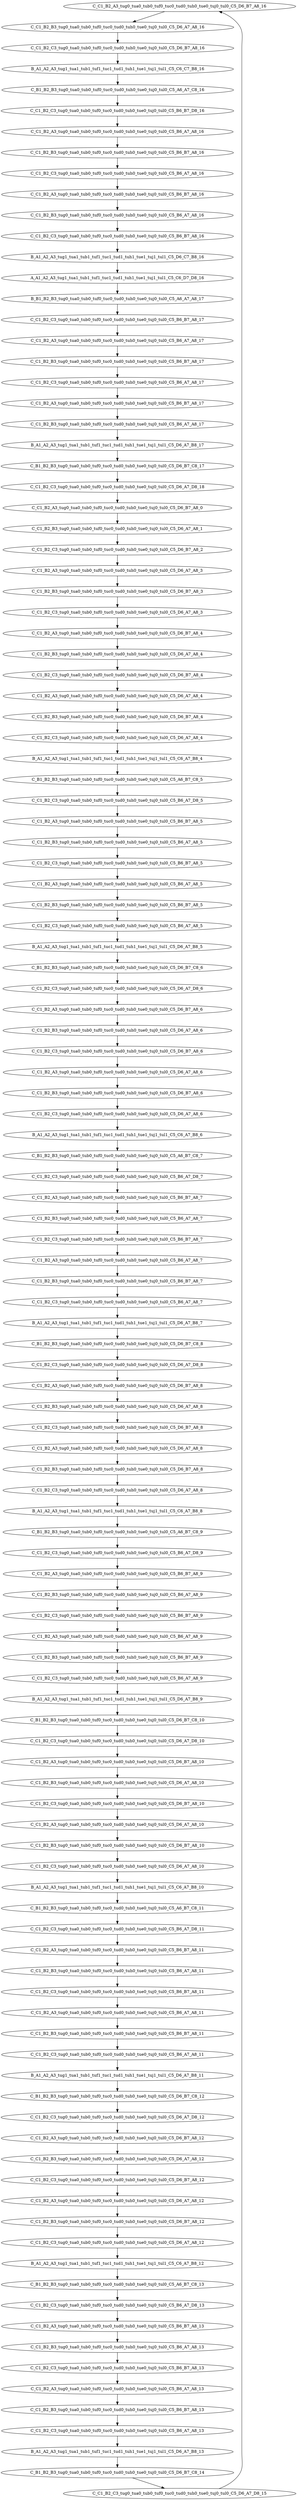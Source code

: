 digraph Test{
C_C1_B2_A3_tug0_tua0_tub0_tuf0_tuc0_tud0_tuh0_tue0_tuj0_tul0_C5_D6_B7_A8_16 -> C_C1_B2_B3_tug0_tua0_tub0_tuf0_tuc0_tud0_tuh0_tue0_tuj0_tul0_C5_D6_A7_A8_16 -> C_C1_B2_C3_tug0_tua0_tub0_tuf0_tuc0_tud0_tuh0_tue0_tuj0_tul0_C5_D6_B7_A8_16 -> B_A1_A2_A3_tug1_tua1_tub1_tuf1_tuc1_tud1_tuh1_tue1_tuj1_tul1_C5_C6_C7_B8_16 -> C_B1_B2_B3_tug0_tua0_tub0_tuf0_tuc0_tud0_tuh0_tue0_tuj0_tul0_C5_A6_A7_C8_16 -> C_C1_B2_C3_tug0_tua0_tub0_tuf0_tuc0_tud0_tuh0_tue0_tuj0_tul0_C5_B6_B7_D8_16 -> C_C1_B2_A3_tug0_tua0_tub0_tuf0_tuc0_tud0_tuh0_tue0_tuj0_tul0_C5_B6_A7_A8_16 -> C_C1_B2_B3_tug0_tua0_tub0_tuf0_tuc0_tud0_tuh0_tue0_tuj0_tul0_C5_B6_B7_A8_16 -> C_C1_B2_C3_tug0_tua0_tub0_tuf0_tuc0_tud0_tuh0_tue0_tuj0_tul0_C5_B6_A7_A8_16 -> C_C1_B2_A3_tug0_tua0_tub0_tuf0_tuc0_tud0_tuh0_tue0_tuj0_tul0_C5_B6_B7_A8_16 -> C_C1_B2_B3_tug0_tua0_tub0_tuf0_tuc0_tud0_tuh0_tue0_tuj0_tul0_C5_B6_A7_A8_16 -> C_C1_B2_C3_tug0_tua0_tub0_tuf0_tuc0_tud0_tuh0_tue0_tuj0_tul0_C5_B6_B7_A8_16 -> B_A1_A2_A3_tug1_tua1_tub1_tuf1_tuc1_tud1_tuh1_tue1_tuj1_tul1_C5_D6_C7_B8_16 -> A_A1_A2_A3_tug1_tua1_tub1_tuf1_tuc1_tud1_tuh1_tue1_tuj1_tul1_C5_C6_D7_D8_16 -> B_B1_B2_B3_tug0_tua0_tub0_tuf0_tuc0_tud0_tuh0_tue0_tuj0_tul0_C5_A6_A7_A8_17 -> C_C1_B2_C3_tug0_tua0_tub0_tuf0_tuc0_tud0_tuh0_tue0_tuj0_tul0_C5_B6_B7_A8_17 -> C_C1_B2_A3_tug0_tua0_tub0_tuf0_tuc0_tud0_tuh0_tue0_tuj0_tul0_C5_B6_A7_A8_17 -> C_C1_B2_B3_tug0_tua0_tub0_tuf0_tuc0_tud0_tuh0_tue0_tuj0_tul0_C5_B6_B7_A8_17 -> C_C1_B2_C3_tug0_tua0_tub0_tuf0_tuc0_tud0_tuh0_tue0_tuj0_tul0_C5_B6_A7_A8_17 -> C_C1_B2_A3_tug0_tua0_tub0_tuf0_tuc0_tud0_tuh0_tue0_tuj0_tul0_C5_B6_B7_A8_17 -> C_C1_B2_B3_tug0_tua0_tub0_tuf0_tuc0_tud0_tuh0_tue0_tuj0_tul0_C5_B6_A7_A8_17 -> B_A1_A2_A3_tug1_tua1_tub1_tuf1_tuc1_tud1_tuh1_tue1_tuj1_tul1_C5_D6_A7_B8_17 -> C_B1_B2_B3_tug0_tua0_tub0_tuf0_tuc0_tud0_tuh0_tue0_tuj0_tul0_C5_D6_B7_C8_17 -> C_C1_B2_C3_tug0_tua0_tub0_tuf0_tuc0_tud0_tuh0_tue0_tuj0_tul0_C5_D6_A7_D8_18 -> C_C1_B2_A3_tug0_tua0_tub0_tuf0_tuc0_tud0_tuh0_tue0_tuj0_tul0_C5_D6_B7_A8_0 -> C_C1_B2_B3_tug0_tua0_tub0_tuf0_tuc0_tud0_tuh0_tue0_tuj0_tul0_C5_D6_A7_A8_1 -> C_C1_B2_C3_tug0_tua0_tub0_tuf0_tuc0_tud0_tuh0_tue0_tuj0_tul0_C5_D6_B7_A8_2 -> C_C1_B2_A3_tug0_tua0_tub0_tuf0_tuc0_tud0_tuh0_tue0_tuj0_tul0_C5_D6_A7_A8_3 -> C_C1_B2_B3_tug0_tua0_tub0_tuf0_tuc0_tud0_tuh0_tue0_tuj0_tul0_C5_D6_B7_A8_3 -> C_C1_B2_C3_tug0_tua0_tub0_tuf0_tuc0_tud0_tuh0_tue0_tuj0_tul0_C5_D6_A7_A8_3 -> C_C1_B2_A3_tug0_tua0_tub0_tuf0_tuc0_tud0_tuh0_tue0_tuj0_tul0_C5_D6_B7_A8_4 -> C_C1_B2_B3_tug0_tua0_tub0_tuf0_tuc0_tud0_tuh0_tue0_tuj0_tul0_C5_D6_A7_A8_4 -> C_C1_B2_C3_tug0_tua0_tub0_tuf0_tuc0_tud0_tuh0_tue0_tuj0_tul0_C5_D6_B7_A8_4 -> C_C1_B2_A3_tug0_tua0_tub0_tuf0_tuc0_tud0_tuh0_tue0_tuj0_tul0_C5_D6_A7_A8_4 -> C_C1_B2_B3_tug0_tua0_tub0_tuf0_tuc0_tud0_tuh0_tue0_tuj0_tul0_C5_D6_B7_A8_4 -> C_C1_B2_C3_tug0_tua0_tub0_tuf0_tuc0_tud0_tuh0_tue0_tuj0_tul0_C5_D6_A7_A8_4 -> B_A1_A2_A3_tug1_tua1_tub1_tuf1_tuc1_tud1_tuh1_tue1_tuj1_tul1_C5_C6_A7_B8_4 -> C_B1_B2_B3_tug0_tua0_tub0_tuf0_tuc0_tud0_tuh0_tue0_tuj0_tul0_C5_A6_B7_C8_5 -> C_C1_B2_C3_tug0_tua0_tub0_tuf0_tuc0_tud0_tuh0_tue0_tuj0_tul0_C5_B6_A7_D8_5 -> C_C1_B2_A3_tug0_tua0_tub0_tuf0_tuc0_tud0_tuh0_tue0_tuj0_tul0_C5_B6_B7_A8_5 -> C_C1_B2_B3_tug0_tua0_tub0_tuf0_tuc0_tud0_tuh0_tue0_tuj0_tul0_C5_B6_A7_A8_5 -> C_C1_B2_C3_tug0_tua0_tub0_tuf0_tuc0_tud0_tuh0_tue0_tuj0_tul0_C5_B6_B7_A8_5 -> C_C1_B2_A3_tug0_tua0_tub0_tuf0_tuc0_tud0_tuh0_tue0_tuj0_tul0_C5_B6_A7_A8_5 -> C_C1_B2_B3_tug0_tua0_tub0_tuf0_tuc0_tud0_tuh0_tue0_tuj0_tul0_C5_B6_B7_A8_5 -> C_C1_B2_C3_tug0_tua0_tub0_tuf0_tuc0_tud0_tuh0_tue0_tuj0_tul0_C5_B6_A7_A8_5 -> B_A1_A2_A3_tug1_tua1_tub1_tuf1_tuc1_tud1_tuh1_tue1_tuj1_tul1_C5_D6_A7_B8_5 -> C_B1_B2_B3_tug0_tua0_tub0_tuf0_tuc0_tud0_tuh0_tue0_tuj0_tul0_C5_D6_B7_C8_6 -> C_C1_B2_C3_tug0_tua0_tub0_tuf0_tuc0_tud0_tuh0_tue0_tuj0_tul0_C5_D6_A7_D8_6 -> C_C1_B2_A3_tug0_tua0_tub0_tuf0_tuc0_tud0_tuh0_tue0_tuj0_tul0_C5_D6_B7_A8_6 -> C_C1_B2_B3_tug0_tua0_tub0_tuf0_tuc0_tud0_tuh0_tue0_tuj0_tul0_C5_D6_A7_A8_6 -> C_C1_B2_C3_tug0_tua0_tub0_tuf0_tuc0_tud0_tuh0_tue0_tuj0_tul0_C5_D6_B7_A8_6 -> C_C1_B2_A3_tug0_tua0_tub0_tuf0_tuc0_tud0_tuh0_tue0_tuj0_tul0_C5_D6_A7_A8_6 -> C_C1_B2_B3_tug0_tua0_tub0_tuf0_tuc0_tud0_tuh0_tue0_tuj0_tul0_C5_D6_B7_A8_6 -> C_C1_B2_C3_tug0_tua0_tub0_tuf0_tuc0_tud0_tuh0_tue0_tuj0_tul0_C5_D6_A7_A8_6 -> B_A1_A2_A3_tug1_tua1_tub1_tuf1_tuc1_tud1_tuh1_tue1_tuj1_tul1_C5_C6_A7_B8_6 -> C_B1_B2_B3_tug0_tua0_tub0_tuf0_tuc0_tud0_tuh0_tue0_tuj0_tul0_C5_A6_B7_C8_7 -> C_C1_B2_C3_tug0_tua0_tub0_tuf0_tuc0_tud0_tuh0_tue0_tuj0_tul0_C5_B6_A7_D8_7 -> C_C1_B2_A3_tug0_tua0_tub0_tuf0_tuc0_tud0_tuh0_tue0_tuj0_tul0_C5_B6_B7_A8_7 -> C_C1_B2_B3_tug0_tua0_tub0_tuf0_tuc0_tud0_tuh0_tue0_tuj0_tul0_C5_B6_A7_A8_7 -> C_C1_B2_C3_tug0_tua0_tub0_tuf0_tuc0_tud0_tuh0_tue0_tuj0_tul0_C5_B6_B7_A8_7 -> C_C1_B2_A3_tug0_tua0_tub0_tuf0_tuc0_tud0_tuh0_tue0_tuj0_tul0_C5_B6_A7_A8_7 -> C_C1_B2_B3_tug0_tua0_tub0_tuf0_tuc0_tud0_tuh0_tue0_tuj0_tul0_C5_B6_B7_A8_7 -> C_C1_B2_C3_tug0_tua0_tub0_tuf0_tuc0_tud0_tuh0_tue0_tuj0_tul0_C5_B6_A7_A8_7 -> B_A1_A2_A3_tug1_tua1_tub1_tuf1_tuc1_tud1_tuh1_tue1_tuj1_tul1_C5_D6_A7_B8_7 -> C_B1_B2_B3_tug0_tua0_tub0_tuf0_tuc0_tud0_tuh0_tue0_tuj0_tul0_C5_D6_B7_C8_8 -> C_C1_B2_C3_tug0_tua0_tub0_tuf0_tuc0_tud0_tuh0_tue0_tuj0_tul0_C5_D6_A7_D8_8 -> C_C1_B2_A3_tug0_tua0_tub0_tuf0_tuc0_tud0_tuh0_tue0_tuj0_tul0_C5_D6_B7_A8_8 -> C_C1_B2_B3_tug0_tua0_tub0_tuf0_tuc0_tud0_tuh0_tue0_tuj0_tul0_C5_D6_A7_A8_8 -> C_C1_B2_C3_tug0_tua0_tub0_tuf0_tuc0_tud0_tuh0_tue0_tuj0_tul0_C5_D6_B7_A8_8 -> C_C1_B2_A3_tug0_tua0_tub0_tuf0_tuc0_tud0_tuh0_tue0_tuj0_tul0_C5_D6_A7_A8_8 -> C_C1_B2_B3_tug0_tua0_tub0_tuf0_tuc0_tud0_tuh0_tue0_tuj0_tul0_C5_D6_B7_A8_8 -> C_C1_B2_C3_tug0_tua0_tub0_tuf0_tuc0_tud0_tuh0_tue0_tuj0_tul0_C5_D6_A7_A8_8 -> B_A1_A2_A3_tug1_tua1_tub1_tuf1_tuc1_tud1_tuh1_tue1_tuj1_tul1_C5_C6_A7_B8_8 -> C_B1_B2_B3_tug0_tua0_tub0_tuf0_tuc0_tud0_tuh0_tue0_tuj0_tul0_C5_A6_B7_C8_9 -> C_C1_B2_C3_tug0_tua0_tub0_tuf0_tuc0_tud0_tuh0_tue0_tuj0_tul0_C5_B6_A7_D8_9 -> C_C1_B2_A3_tug0_tua0_tub0_tuf0_tuc0_tud0_tuh0_tue0_tuj0_tul0_C5_B6_B7_A8_9 -> C_C1_B2_B3_tug0_tua0_tub0_tuf0_tuc0_tud0_tuh0_tue0_tuj0_tul0_C5_B6_A7_A8_9 -> C_C1_B2_C3_tug0_tua0_tub0_tuf0_tuc0_tud0_tuh0_tue0_tuj0_tul0_C5_B6_B7_A8_9 -> C_C1_B2_A3_tug0_tua0_tub0_tuf0_tuc0_tud0_tuh0_tue0_tuj0_tul0_C5_B6_A7_A8_9 -> C_C1_B2_B3_tug0_tua0_tub0_tuf0_tuc0_tud0_tuh0_tue0_tuj0_tul0_C5_B6_B7_A8_9 -> C_C1_B2_C3_tug0_tua0_tub0_tuf0_tuc0_tud0_tuh0_tue0_tuj0_tul0_C5_B6_A7_A8_9 -> B_A1_A2_A3_tug1_tua1_tub1_tuf1_tuc1_tud1_tuh1_tue1_tuj1_tul1_C5_D6_A7_B8_9 -> C_B1_B2_B3_tug0_tua0_tub0_tuf0_tuc0_tud0_tuh0_tue0_tuj0_tul0_C5_D6_B7_C8_10 -> C_C1_B2_C3_tug0_tua0_tub0_tuf0_tuc0_tud0_tuh0_tue0_tuj0_tul0_C5_D6_A7_D8_10 -> C_C1_B2_A3_tug0_tua0_tub0_tuf0_tuc0_tud0_tuh0_tue0_tuj0_tul0_C5_D6_B7_A8_10 -> C_C1_B2_B3_tug0_tua0_tub0_tuf0_tuc0_tud0_tuh0_tue0_tuj0_tul0_C5_D6_A7_A8_10 -> C_C1_B2_C3_tug0_tua0_tub0_tuf0_tuc0_tud0_tuh0_tue0_tuj0_tul0_C5_D6_B7_A8_10 -> C_C1_B2_A3_tug0_tua0_tub0_tuf0_tuc0_tud0_tuh0_tue0_tuj0_tul0_C5_D6_A7_A8_10 -> C_C1_B2_B3_tug0_tua0_tub0_tuf0_tuc0_tud0_tuh0_tue0_tuj0_tul0_C5_D6_B7_A8_10 -> C_C1_B2_C3_tug0_tua0_tub0_tuf0_tuc0_tud0_tuh0_tue0_tuj0_tul0_C5_D6_A7_A8_10 -> B_A1_A2_A3_tug1_tua1_tub1_tuf1_tuc1_tud1_tuh1_tue1_tuj1_tul1_C5_C6_A7_B8_10 -> C_B1_B2_B3_tug0_tua0_tub0_tuf0_tuc0_tud0_tuh0_tue0_tuj0_tul0_C5_A6_B7_C8_11 -> C_C1_B2_C3_tug0_tua0_tub0_tuf0_tuc0_tud0_tuh0_tue0_tuj0_tul0_C5_B6_A7_D8_11 -> C_C1_B2_A3_tug0_tua0_tub0_tuf0_tuc0_tud0_tuh0_tue0_tuj0_tul0_C5_B6_B7_A8_11 -> C_C1_B2_B3_tug0_tua0_tub0_tuf0_tuc0_tud0_tuh0_tue0_tuj0_tul0_C5_B6_A7_A8_11 -> C_C1_B2_C3_tug0_tua0_tub0_tuf0_tuc0_tud0_tuh0_tue0_tuj0_tul0_C5_B6_B7_A8_11 -> C_C1_B2_A3_tug0_tua0_tub0_tuf0_tuc0_tud0_tuh0_tue0_tuj0_tul0_C5_B6_A7_A8_11 -> C_C1_B2_B3_tug0_tua0_tub0_tuf0_tuc0_tud0_tuh0_tue0_tuj0_tul0_C5_B6_B7_A8_11 -> C_C1_B2_C3_tug0_tua0_tub0_tuf0_tuc0_tud0_tuh0_tue0_tuj0_tul0_C5_B6_A7_A8_11 -> B_A1_A2_A3_tug1_tua1_tub1_tuf1_tuc1_tud1_tuh1_tue1_tuj1_tul1_C5_D6_A7_B8_11 -> C_B1_B2_B3_tug0_tua0_tub0_tuf0_tuc0_tud0_tuh0_tue0_tuj0_tul0_C5_D6_B7_C8_12 -> C_C1_B2_C3_tug0_tua0_tub0_tuf0_tuc0_tud0_tuh0_tue0_tuj0_tul0_C5_D6_A7_D8_12 -> C_C1_B2_A3_tug0_tua0_tub0_tuf0_tuc0_tud0_tuh0_tue0_tuj0_tul0_C5_D6_B7_A8_12 -> C_C1_B2_B3_tug0_tua0_tub0_tuf0_tuc0_tud0_tuh0_tue0_tuj0_tul0_C5_D6_A7_A8_12 -> C_C1_B2_C3_tug0_tua0_tub0_tuf0_tuc0_tud0_tuh0_tue0_tuj0_tul0_C5_D6_B7_A8_12 -> C_C1_B2_A3_tug0_tua0_tub0_tuf0_tuc0_tud0_tuh0_tue0_tuj0_tul0_C5_D6_A7_A8_12 -> C_C1_B2_B3_tug0_tua0_tub0_tuf0_tuc0_tud0_tuh0_tue0_tuj0_tul0_C5_D6_B7_A8_12 -> C_C1_B2_C3_tug0_tua0_tub0_tuf0_tuc0_tud0_tuh0_tue0_tuj0_tul0_C5_D6_A7_A8_12 -> B_A1_A2_A3_tug1_tua1_tub1_tuf1_tuc1_tud1_tuh1_tue1_tuj1_tul1_C5_C6_A7_B8_12 -> C_B1_B2_B3_tug0_tua0_tub0_tuf0_tuc0_tud0_tuh0_tue0_tuj0_tul0_C5_A6_B7_C8_13 -> C_C1_B2_C3_tug0_tua0_tub0_tuf0_tuc0_tud0_tuh0_tue0_tuj0_tul0_C5_B6_A7_D8_13 -> C_C1_B2_A3_tug0_tua0_tub0_tuf0_tuc0_tud0_tuh0_tue0_tuj0_tul0_C5_B6_B7_A8_13 -> C_C1_B2_B3_tug0_tua0_tub0_tuf0_tuc0_tud0_tuh0_tue0_tuj0_tul0_C5_B6_A7_A8_13 -> C_C1_B2_C3_tug0_tua0_tub0_tuf0_tuc0_tud0_tuh0_tue0_tuj0_tul0_C5_B6_B7_A8_13 -> C_C1_B2_A3_tug0_tua0_tub0_tuf0_tuc0_tud0_tuh0_tue0_tuj0_tul0_C5_B6_A7_A8_13 -> C_C1_B2_B3_tug0_tua0_tub0_tuf0_tuc0_tud0_tuh0_tue0_tuj0_tul0_C5_B6_B7_A8_13 -> C_C1_B2_C3_tug0_tua0_tub0_tuf0_tuc0_tud0_tuh0_tue0_tuj0_tul0_C5_B6_A7_A8_13 -> B_A1_A2_A3_tug1_tua1_tub1_tuf1_tuc1_tud1_tuh1_tue1_tuj1_tul1_C5_D6_A7_B8_13 -> C_B1_B2_B3_tug0_tua0_tub0_tuf0_tuc0_tud0_tuh0_tue0_tuj0_tul0_C5_D6_B7_C8_14 -> C_C1_B2_C3_tug0_tua0_tub0_tuf0_tuc0_tud0_tuh0_tue0_tuj0_tul0_C5_D6_A7_D8_15 -> C_C1_B2_A3_tug0_tua0_tub0_tuf0_tuc0_tud0_tuh0_tue0_tuj0_tul0_C5_D6_B7_A8_16;}